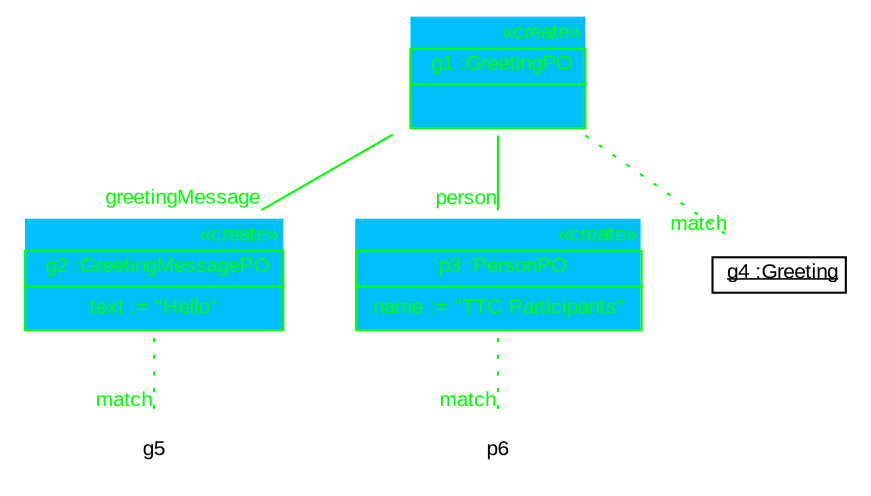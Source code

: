 graph ObjectDiagram {
   node [shape = none, fontsize = 10, fontname = "Arial"];
   edge [fontsize = 10, fontname = "Arial"];

g1 [label=<<table border='0' cellborder='1' cellspacing='0' color='green' bgcolor='deepskyblue'> <tr> <td border='0' align='right'><font color='green'>&#171;create&#187;</font></td></tr> <tr> <td align='center'> <font color='green'> g1 :GreetingPO </font></td></tr> <tr> <td align='left'> <table border='0' cellborder='0' cellspacing='0' color='green'> <tr> <td>  </td></tr></table></td></tr></table>>];
g2 [label=<<table border='0' cellborder='1' cellspacing='0' color='green' bgcolor='deepskyblue'> <tr> <td border='0' align='right'><font color='green'>&#171;create&#187;</font></td></tr> <tr> <td align='center'> <font color='green'> g2 :GreetingMessagePO </font></td></tr> <tr> <td align='left'> <table border='0' cellborder='0' cellspacing='0' color='green'> <tr><td><font color='green'> text := "Hello" </font></td></tr></table></td></tr></table>>];
p3 [label=<<table border='0' cellborder='1' cellspacing='0' color='green' bgcolor='deepskyblue'> <tr> <td border='0' align='right'><font color='green'>&#171;create&#187;</font></td></tr> <tr> <td align='center'> <font color='green'> p3 :PersonPO </font></td></tr> <tr> <td align='left'> <table border='0' cellborder='0' cellspacing='0' color='green'> <tr><td><font color='green'> name := "TTC Participants" </font></td></tr></table></td></tr></table>>];
g4 [label=<<table border='0' cellborder='1' cellspacing='0'> <tr> <td href="../../SDMLib/src/org/sdmlib/examples/helloworld/Greeting.java"> <u>g4 :Greeting</u></td></tr></table>>];

g1 -- g4 [headlabel = "match" style="dotted" color="green" fontcolor="green"];
g2 -- g5 [headlabel = "match" style="dotted" color="green" fontcolor="green"];
p3 -- p6 [headlabel = "match" style="dotted" color="green" fontcolor="green"];
g1 -- g2 [headlabel = "greetingMessage" taillabel = "" color="green" fontcolor="green"];
g1 -- p3 [headlabel = "person" taillabel = "" color="green" fontcolor="green"];
}
